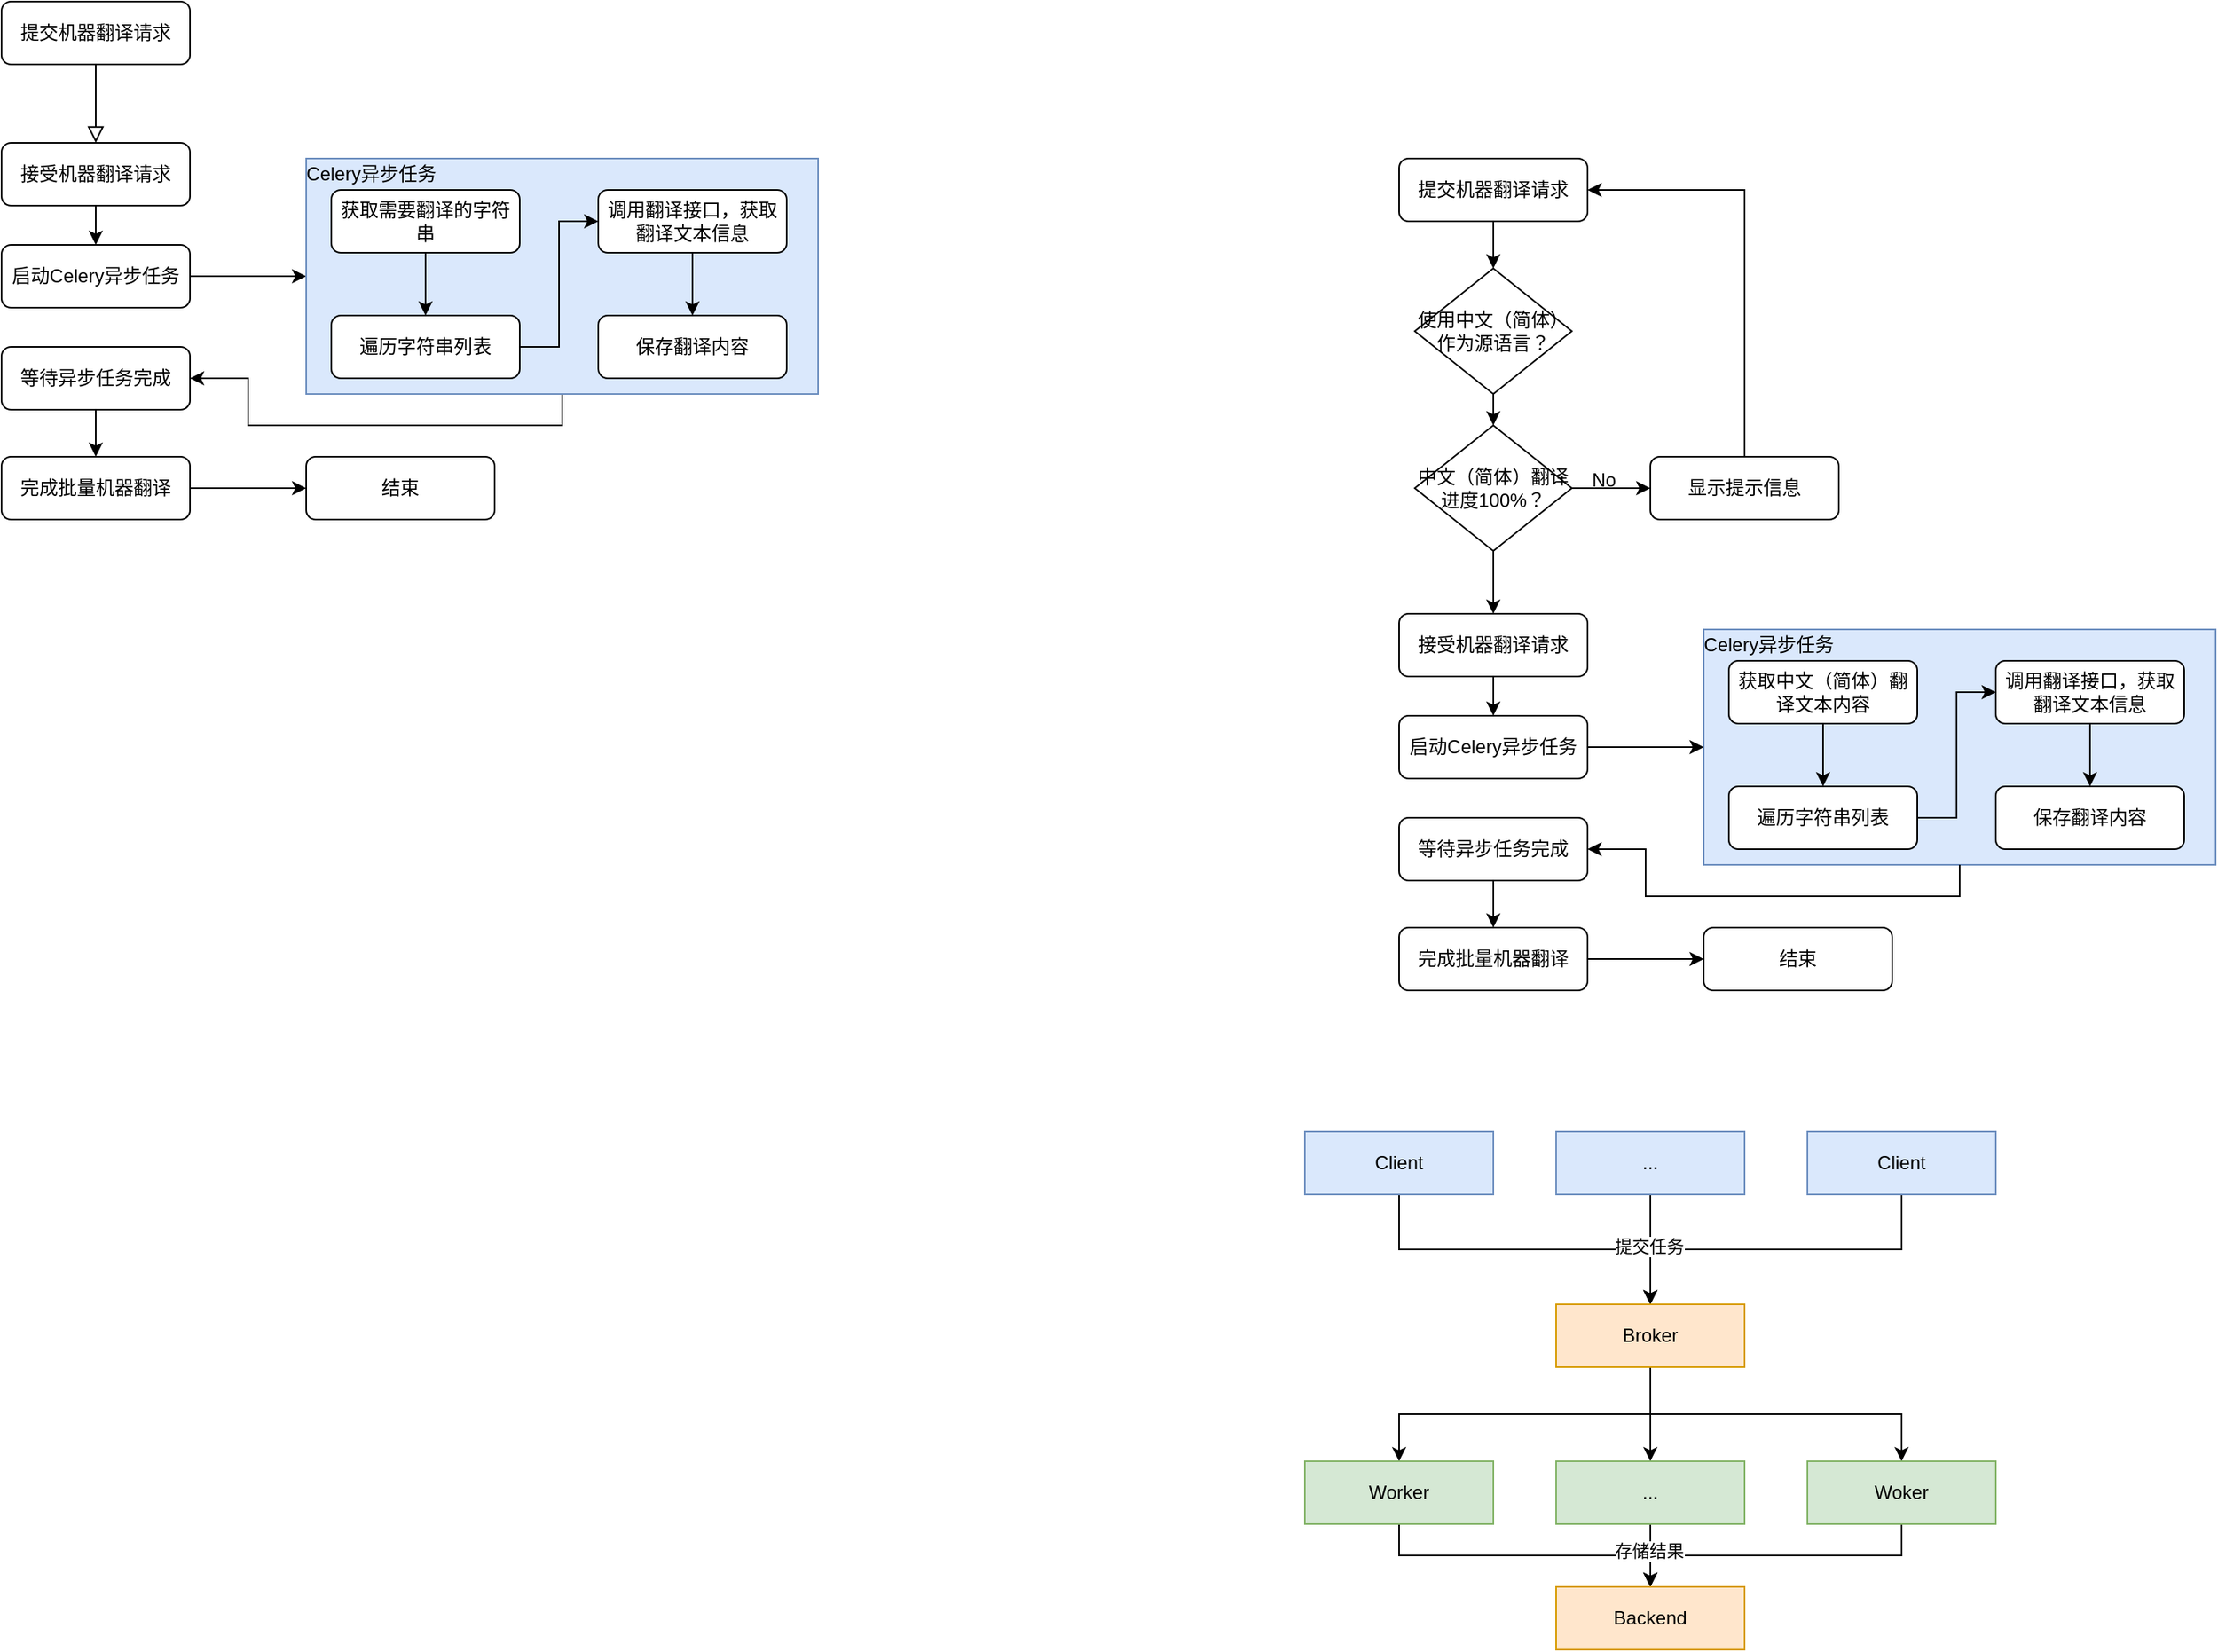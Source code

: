 <mxfile version="21.2.2" type="github">
  <diagram id="C5RBs43oDa-KdzZeNtuy" name="Page-1">
    <mxGraphModel dx="1434" dy="750" grid="1" gridSize="10" guides="1" tooltips="1" connect="1" arrows="1" fold="1" page="1" pageScale="1" pageWidth="827" pageHeight="1169" math="0" shadow="0">
      <root>
        <mxCell id="WIyWlLk6GJQsqaUBKTNV-0" />
        <mxCell id="WIyWlLk6GJQsqaUBKTNV-1" parent="WIyWlLk6GJQsqaUBKTNV-0" />
        <mxCell id="vWsim1BH9OkrU2xUrlqa-30" style="edgeStyle=orthogonalEdgeStyle;rounded=0;orthogonalLoop=1;jettySize=auto;html=1;exitX=0.5;exitY=1;exitDx=0;exitDy=0;entryX=1;entryY=0.5;entryDx=0;entryDy=0;" edge="1" parent="WIyWlLk6GJQsqaUBKTNV-1" source="vWsim1BH9OkrU2xUrlqa-25" target="vWsim1BH9OkrU2xUrlqa-28">
          <mxGeometry relative="1" as="geometry" />
        </mxCell>
        <mxCell id="vWsim1BH9OkrU2xUrlqa-0" value="" style="rounded=0;html=1;jettySize=auto;orthogonalLoop=1;fontSize=11;endArrow=block;endFill=0;endSize=8;strokeWidth=1;shadow=0;labelBackgroundColor=none;edgeStyle=orthogonalEdgeStyle;" edge="1" parent="WIyWlLk6GJQsqaUBKTNV-1" source="vWsim1BH9OkrU2xUrlqa-1">
          <mxGeometry relative="1" as="geometry">
            <mxPoint x="220" y="170" as="targetPoint" />
          </mxGeometry>
        </mxCell>
        <mxCell id="vWsim1BH9OkrU2xUrlqa-1" value="提交机器翻译请求" style="rounded=1;whiteSpace=wrap;html=1;fontSize=12;glass=0;strokeWidth=1;shadow=0;" vertex="1" parent="WIyWlLk6GJQsqaUBKTNV-1">
          <mxGeometry x="160" y="80" width="120" height="40" as="geometry" />
        </mxCell>
        <mxCell id="vWsim1BH9OkrU2xUrlqa-32" style="edgeStyle=orthogonalEdgeStyle;rounded=0;orthogonalLoop=1;jettySize=auto;html=1;exitX=0.5;exitY=1;exitDx=0;exitDy=0;entryX=0.5;entryY=0;entryDx=0;entryDy=0;" edge="1" parent="WIyWlLk6GJQsqaUBKTNV-1" source="vWsim1BH9OkrU2xUrlqa-15" target="vWsim1BH9OkrU2xUrlqa-23">
          <mxGeometry relative="1" as="geometry" />
        </mxCell>
        <mxCell id="vWsim1BH9OkrU2xUrlqa-15" value="接受机器翻译请求" style="rounded=1;whiteSpace=wrap;html=1;fontSize=12;glass=0;strokeWidth=1;shadow=0;" vertex="1" parent="WIyWlLk6GJQsqaUBKTNV-1">
          <mxGeometry x="160" y="170" width="120" height="40" as="geometry" />
        </mxCell>
        <mxCell id="vWsim1BH9OkrU2xUrlqa-27" style="edgeStyle=orthogonalEdgeStyle;rounded=0;orthogonalLoop=1;jettySize=auto;html=1;exitX=1;exitY=0.5;exitDx=0;exitDy=0;entryX=0;entryY=0.5;entryDx=0;entryDy=0;" edge="1" parent="WIyWlLk6GJQsqaUBKTNV-1" source="vWsim1BH9OkrU2xUrlqa-23" target="vWsim1BH9OkrU2xUrlqa-25">
          <mxGeometry relative="1" as="geometry" />
        </mxCell>
        <mxCell id="vWsim1BH9OkrU2xUrlqa-23" value="启动Celery异步任务" style="rounded=1;whiteSpace=wrap;html=1;fontSize=12;glass=0;strokeWidth=1;shadow=0;" vertex="1" parent="WIyWlLk6GJQsqaUBKTNV-1">
          <mxGeometry x="160" y="235" width="120" height="40" as="geometry" />
        </mxCell>
        <mxCell id="vWsim1BH9OkrU2xUrlqa-31" style="edgeStyle=orthogonalEdgeStyle;rounded=0;orthogonalLoop=1;jettySize=auto;html=1;exitX=0.5;exitY=1;exitDx=0;exitDy=0;entryX=0.5;entryY=0;entryDx=0;entryDy=0;" edge="1" parent="WIyWlLk6GJQsqaUBKTNV-1" source="vWsim1BH9OkrU2xUrlqa-28" target="vWsim1BH9OkrU2xUrlqa-29">
          <mxGeometry relative="1" as="geometry" />
        </mxCell>
        <mxCell id="vWsim1BH9OkrU2xUrlqa-28" value="等待异步任务完成" style="rounded=1;whiteSpace=wrap;html=1;fontSize=12;glass=0;strokeWidth=1;shadow=0;" vertex="1" parent="WIyWlLk6GJQsqaUBKTNV-1">
          <mxGeometry x="160" y="300" width="120" height="40" as="geometry" />
        </mxCell>
        <mxCell id="vWsim1BH9OkrU2xUrlqa-35" style="edgeStyle=orthogonalEdgeStyle;rounded=0;orthogonalLoop=1;jettySize=auto;html=1;exitX=1;exitY=0.5;exitDx=0;exitDy=0;entryX=0;entryY=0.5;entryDx=0;entryDy=0;" edge="1" parent="WIyWlLk6GJQsqaUBKTNV-1" source="vWsim1BH9OkrU2xUrlqa-29" target="vWsim1BH9OkrU2xUrlqa-33">
          <mxGeometry relative="1" as="geometry" />
        </mxCell>
        <mxCell id="vWsim1BH9OkrU2xUrlqa-29" value="完成批量机器翻译" style="rounded=1;whiteSpace=wrap;html=1;fontSize=12;glass=0;strokeWidth=1;shadow=0;" vertex="1" parent="WIyWlLk6GJQsqaUBKTNV-1">
          <mxGeometry x="160" y="370" width="120" height="40" as="geometry" />
        </mxCell>
        <mxCell id="vWsim1BH9OkrU2xUrlqa-33" value="结束" style="rounded=1;whiteSpace=wrap;html=1;fontSize=12;glass=0;strokeWidth=1;shadow=0;" vertex="1" parent="WIyWlLk6GJQsqaUBKTNV-1">
          <mxGeometry x="354" y="370" width="120" height="40" as="geometry" />
        </mxCell>
        <mxCell id="vWsim1BH9OkrU2xUrlqa-72" value="" style="group" vertex="1" connectable="0" parent="WIyWlLk6GJQsqaUBKTNV-1">
          <mxGeometry x="340" y="175" width="340" height="155" as="geometry" />
        </mxCell>
        <mxCell id="vWsim1BH9OkrU2xUrlqa-25" value="" style="rounded=0;whiteSpace=wrap;html=1;fillColor=#dae8fc;strokeColor=#6c8ebf;" vertex="1" parent="vWsim1BH9OkrU2xUrlqa-72">
          <mxGeometry x="14" y="5" width="326" height="150" as="geometry" />
        </mxCell>
        <mxCell id="vWsim1BH9OkrU2xUrlqa-24" value="" style="group" vertex="1" connectable="0" parent="vWsim1BH9OkrU2xUrlqa-72">
          <mxGeometry x="30" y="25" width="290" height="120" as="geometry" />
        </mxCell>
        <mxCell id="vWsim1BH9OkrU2xUrlqa-16" value="获取需要翻译的字符串" style="rounded=1;whiteSpace=wrap;html=1;fontSize=12;glass=0;strokeWidth=1;shadow=0;" vertex="1" parent="vWsim1BH9OkrU2xUrlqa-24">
          <mxGeometry width="120" height="40" as="geometry" />
        </mxCell>
        <mxCell id="vWsim1BH9OkrU2xUrlqa-17" value="遍历字符串列表" style="rounded=1;whiteSpace=wrap;html=1;fontSize=12;glass=0;strokeWidth=1;shadow=0;" vertex="1" parent="vWsim1BH9OkrU2xUrlqa-24">
          <mxGeometry y="80" width="120" height="40" as="geometry" />
        </mxCell>
        <mxCell id="vWsim1BH9OkrU2xUrlqa-20" style="edgeStyle=orthogonalEdgeStyle;rounded=0;orthogonalLoop=1;jettySize=auto;html=1;exitX=0.5;exitY=1;exitDx=0;exitDy=0;entryX=0.5;entryY=0;entryDx=0;entryDy=0;" edge="1" parent="vWsim1BH9OkrU2xUrlqa-24" source="vWsim1BH9OkrU2xUrlqa-16" target="vWsim1BH9OkrU2xUrlqa-17">
          <mxGeometry relative="1" as="geometry" />
        </mxCell>
        <mxCell id="vWsim1BH9OkrU2xUrlqa-18" value="调用翻译接口，获取翻译文本信息" style="rounded=1;whiteSpace=wrap;html=1;fontSize=12;glass=0;strokeWidth=1;shadow=0;" vertex="1" parent="vWsim1BH9OkrU2xUrlqa-24">
          <mxGeometry x="170" width="120" height="40" as="geometry" />
        </mxCell>
        <mxCell id="vWsim1BH9OkrU2xUrlqa-21" style="edgeStyle=orthogonalEdgeStyle;rounded=0;orthogonalLoop=1;jettySize=auto;html=1;exitX=1;exitY=0.5;exitDx=0;exitDy=0;entryX=0;entryY=0.5;entryDx=0;entryDy=0;" edge="1" parent="vWsim1BH9OkrU2xUrlqa-24" source="vWsim1BH9OkrU2xUrlqa-17" target="vWsim1BH9OkrU2xUrlqa-18">
          <mxGeometry relative="1" as="geometry" />
        </mxCell>
        <mxCell id="vWsim1BH9OkrU2xUrlqa-19" value="保存翻译内容" style="rounded=1;whiteSpace=wrap;html=1;fontSize=12;glass=0;strokeWidth=1;shadow=0;" vertex="1" parent="vWsim1BH9OkrU2xUrlqa-24">
          <mxGeometry x="170" y="80" width="120" height="40" as="geometry" />
        </mxCell>
        <mxCell id="vWsim1BH9OkrU2xUrlqa-22" style="edgeStyle=orthogonalEdgeStyle;rounded=0;orthogonalLoop=1;jettySize=auto;html=1;exitX=0.5;exitY=1;exitDx=0;exitDy=0;entryX=0.5;entryY=0;entryDx=0;entryDy=0;" edge="1" parent="vWsim1BH9OkrU2xUrlqa-24" source="vWsim1BH9OkrU2xUrlqa-18" target="vWsim1BH9OkrU2xUrlqa-19">
          <mxGeometry relative="1" as="geometry" />
        </mxCell>
        <mxCell id="vWsim1BH9OkrU2xUrlqa-26" value="Celery异步任务" style="text;html=1;align=center;verticalAlign=middle;resizable=0;points=[];autosize=1;strokeColor=none;fillColor=none;" vertex="1" parent="vWsim1BH9OkrU2xUrlqa-72">
          <mxGeometry width="110" height="30" as="geometry" />
        </mxCell>
        <mxCell id="vWsim1BH9OkrU2xUrlqa-117" value="" style="group" vertex="1" connectable="0" parent="WIyWlLk6GJQsqaUBKTNV-1">
          <mxGeometry x="1050" y="180" width="520" height="530" as="geometry" />
        </mxCell>
        <mxCell id="vWsim1BH9OkrU2xUrlqa-87" value="提交机器翻译请求" style="rounded=1;whiteSpace=wrap;html=1;fontSize=12;glass=0;strokeWidth=1;shadow=0;" vertex="1" parent="vWsim1BH9OkrU2xUrlqa-117">
          <mxGeometry width="120" height="40" as="geometry" />
        </mxCell>
        <mxCell id="vWsim1BH9OkrU2xUrlqa-89" value="接受机器翻译请求" style="rounded=1;whiteSpace=wrap;html=1;fontSize=12;glass=0;strokeWidth=1;shadow=0;" vertex="1" parent="vWsim1BH9OkrU2xUrlqa-117">
          <mxGeometry y="290" width="120" height="40" as="geometry" />
        </mxCell>
        <mxCell id="vWsim1BH9OkrU2xUrlqa-91" value="启动Celery异步任务" style="rounded=1;whiteSpace=wrap;html=1;fontSize=12;glass=0;strokeWidth=1;shadow=0;" vertex="1" parent="vWsim1BH9OkrU2xUrlqa-117">
          <mxGeometry y="355" width="120" height="40" as="geometry" />
        </mxCell>
        <mxCell id="vWsim1BH9OkrU2xUrlqa-88" style="edgeStyle=orthogonalEdgeStyle;rounded=0;orthogonalLoop=1;jettySize=auto;html=1;exitX=0.5;exitY=1;exitDx=0;exitDy=0;entryX=0.5;entryY=0;entryDx=0;entryDy=0;" edge="1" parent="vWsim1BH9OkrU2xUrlqa-117" source="vWsim1BH9OkrU2xUrlqa-89" target="vWsim1BH9OkrU2xUrlqa-91">
          <mxGeometry relative="1" as="geometry" />
        </mxCell>
        <mxCell id="vWsim1BH9OkrU2xUrlqa-93" value="等待异步任务完成" style="rounded=1;whiteSpace=wrap;html=1;fontSize=12;glass=0;strokeWidth=1;shadow=0;" vertex="1" parent="vWsim1BH9OkrU2xUrlqa-117">
          <mxGeometry y="420" width="120" height="40" as="geometry" />
        </mxCell>
        <mxCell id="vWsim1BH9OkrU2xUrlqa-95" value="完成批量机器翻译" style="rounded=1;whiteSpace=wrap;html=1;fontSize=12;glass=0;strokeWidth=1;shadow=0;" vertex="1" parent="vWsim1BH9OkrU2xUrlqa-117">
          <mxGeometry y="490" width="120" height="40" as="geometry" />
        </mxCell>
        <mxCell id="vWsim1BH9OkrU2xUrlqa-92" style="edgeStyle=orthogonalEdgeStyle;rounded=0;orthogonalLoop=1;jettySize=auto;html=1;exitX=0.5;exitY=1;exitDx=0;exitDy=0;entryX=0.5;entryY=0;entryDx=0;entryDy=0;" edge="1" parent="vWsim1BH9OkrU2xUrlqa-117" source="vWsim1BH9OkrU2xUrlqa-93" target="vWsim1BH9OkrU2xUrlqa-95">
          <mxGeometry relative="1" as="geometry" />
        </mxCell>
        <mxCell id="vWsim1BH9OkrU2xUrlqa-96" value="结束" style="rounded=1;whiteSpace=wrap;html=1;fontSize=12;glass=0;strokeWidth=1;shadow=0;" vertex="1" parent="vWsim1BH9OkrU2xUrlqa-117">
          <mxGeometry x="194" y="490" width="120" height="40" as="geometry" />
        </mxCell>
        <mxCell id="vWsim1BH9OkrU2xUrlqa-94" style="edgeStyle=orthogonalEdgeStyle;rounded=0;orthogonalLoop=1;jettySize=auto;html=1;exitX=1;exitY=0.5;exitDx=0;exitDy=0;entryX=0;entryY=0.5;entryDx=0;entryDy=0;" edge="1" parent="vWsim1BH9OkrU2xUrlqa-117" source="vWsim1BH9OkrU2xUrlqa-95" target="vWsim1BH9OkrU2xUrlqa-96">
          <mxGeometry relative="1" as="geometry" />
        </mxCell>
        <mxCell id="vWsim1BH9OkrU2xUrlqa-98" value="使用中文（简体）作为源语言？" style="rhombus;whiteSpace=wrap;html=1;" vertex="1" parent="vWsim1BH9OkrU2xUrlqa-117">
          <mxGeometry x="10" y="70" width="100" height="80" as="geometry" />
        </mxCell>
        <mxCell id="vWsim1BH9OkrU2xUrlqa-86" style="edgeStyle=orthogonalEdgeStyle;rounded=0;orthogonalLoop=1;jettySize=auto;html=1;exitX=0.5;exitY=1;exitDx=0;exitDy=0;entryX=0.5;entryY=0;entryDx=0;entryDy=0;" edge="1" parent="vWsim1BH9OkrU2xUrlqa-117" source="vWsim1BH9OkrU2xUrlqa-87" target="vWsim1BH9OkrU2xUrlqa-98">
          <mxGeometry relative="1" as="geometry" />
        </mxCell>
        <mxCell id="vWsim1BH9OkrU2xUrlqa-100" style="edgeStyle=orthogonalEdgeStyle;rounded=0;orthogonalLoop=1;jettySize=auto;html=1;exitX=0.5;exitY=1;exitDx=0;exitDy=0;entryX=0.5;entryY=0;entryDx=0;entryDy=0;" edge="1" parent="vWsim1BH9OkrU2xUrlqa-117" source="vWsim1BH9OkrU2xUrlqa-101" target="vWsim1BH9OkrU2xUrlqa-89">
          <mxGeometry relative="1" as="geometry" />
        </mxCell>
        <mxCell id="vWsim1BH9OkrU2xUrlqa-101" value="中文（简体）翻译进度100%？" style="rhombus;whiteSpace=wrap;html=1;" vertex="1" parent="vWsim1BH9OkrU2xUrlqa-117">
          <mxGeometry x="10" y="170" width="100" height="80" as="geometry" />
        </mxCell>
        <mxCell id="vWsim1BH9OkrU2xUrlqa-97" style="edgeStyle=orthogonalEdgeStyle;rounded=0;orthogonalLoop=1;jettySize=auto;html=1;exitX=0.5;exitY=1;exitDx=0;exitDy=0;entryX=0.5;entryY=0;entryDx=0;entryDy=0;" edge="1" parent="vWsim1BH9OkrU2xUrlqa-117" source="vWsim1BH9OkrU2xUrlqa-98" target="vWsim1BH9OkrU2xUrlqa-101">
          <mxGeometry relative="1" as="geometry" />
        </mxCell>
        <mxCell id="vWsim1BH9OkrU2xUrlqa-102" style="edgeStyle=orthogonalEdgeStyle;rounded=0;orthogonalLoop=1;jettySize=auto;html=1;exitX=0.5;exitY=0;exitDx=0;exitDy=0;entryX=1;entryY=0.5;entryDx=0;entryDy=0;" edge="1" parent="vWsim1BH9OkrU2xUrlqa-117" source="vWsim1BH9OkrU2xUrlqa-103" target="vWsim1BH9OkrU2xUrlqa-87">
          <mxGeometry relative="1" as="geometry" />
        </mxCell>
        <mxCell id="vWsim1BH9OkrU2xUrlqa-103" value="显示提示信息" style="rounded=1;whiteSpace=wrap;html=1;fontSize=12;glass=0;strokeWidth=1;shadow=0;" vertex="1" parent="vWsim1BH9OkrU2xUrlqa-117">
          <mxGeometry x="160" y="190" width="120" height="40" as="geometry" />
        </mxCell>
        <mxCell id="vWsim1BH9OkrU2xUrlqa-99" style="edgeStyle=orthogonalEdgeStyle;rounded=0;orthogonalLoop=1;jettySize=auto;html=1;exitX=1;exitY=0.5;exitDx=0;exitDy=0;entryX=0;entryY=0.5;entryDx=0;entryDy=0;" edge="1" parent="vWsim1BH9OkrU2xUrlqa-117" source="vWsim1BH9OkrU2xUrlqa-101" target="vWsim1BH9OkrU2xUrlqa-103">
          <mxGeometry relative="1" as="geometry" />
        </mxCell>
        <mxCell id="vWsim1BH9OkrU2xUrlqa-104" value="No" style="text;html=1;align=center;verticalAlign=middle;resizable=0;points=[];autosize=1;strokeColor=none;fillColor=none;" vertex="1" parent="vWsim1BH9OkrU2xUrlqa-117">
          <mxGeometry x="110" y="190" width="40" height="30" as="geometry" />
        </mxCell>
        <mxCell id="vWsim1BH9OkrU2xUrlqa-105" value="" style="group" vertex="1" connectable="0" parent="vWsim1BH9OkrU2xUrlqa-117">
          <mxGeometry x="180" y="295" width="340" height="155" as="geometry" />
        </mxCell>
        <mxCell id="vWsim1BH9OkrU2xUrlqa-106" value="" style="rounded=0;whiteSpace=wrap;html=1;fillColor=#dae8fc;strokeColor=#6c8ebf;" vertex="1" parent="vWsim1BH9OkrU2xUrlqa-105">
          <mxGeometry x="14" y="5" width="326" height="150" as="geometry" />
        </mxCell>
        <mxCell id="vWsim1BH9OkrU2xUrlqa-107" value="" style="group" vertex="1" connectable="0" parent="vWsim1BH9OkrU2xUrlqa-105">
          <mxGeometry x="30" y="25" width="290" height="120" as="geometry" />
        </mxCell>
        <mxCell id="vWsim1BH9OkrU2xUrlqa-108" value="获取中文（简体）翻译文本内容" style="rounded=1;whiteSpace=wrap;html=1;fontSize=12;glass=0;strokeWidth=1;shadow=0;" vertex="1" parent="vWsim1BH9OkrU2xUrlqa-107">
          <mxGeometry width="120" height="40" as="geometry" />
        </mxCell>
        <mxCell id="vWsim1BH9OkrU2xUrlqa-109" value="遍历字符串列表" style="rounded=1;whiteSpace=wrap;html=1;fontSize=12;glass=0;strokeWidth=1;shadow=0;" vertex="1" parent="vWsim1BH9OkrU2xUrlqa-107">
          <mxGeometry y="80" width="120" height="40" as="geometry" />
        </mxCell>
        <mxCell id="vWsim1BH9OkrU2xUrlqa-110" style="edgeStyle=orthogonalEdgeStyle;rounded=0;orthogonalLoop=1;jettySize=auto;html=1;exitX=0.5;exitY=1;exitDx=0;exitDy=0;entryX=0.5;entryY=0;entryDx=0;entryDy=0;" edge="1" parent="vWsim1BH9OkrU2xUrlqa-107" source="vWsim1BH9OkrU2xUrlqa-108" target="vWsim1BH9OkrU2xUrlqa-109">
          <mxGeometry relative="1" as="geometry" />
        </mxCell>
        <mxCell id="vWsim1BH9OkrU2xUrlqa-111" value="调用翻译接口，获取翻译文本信息" style="rounded=1;whiteSpace=wrap;html=1;fontSize=12;glass=0;strokeWidth=1;shadow=0;" vertex="1" parent="vWsim1BH9OkrU2xUrlqa-107">
          <mxGeometry x="170" width="120" height="40" as="geometry" />
        </mxCell>
        <mxCell id="vWsim1BH9OkrU2xUrlqa-112" style="edgeStyle=orthogonalEdgeStyle;rounded=0;orthogonalLoop=1;jettySize=auto;html=1;exitX=1;exitY=0.5;exitDx=0;exitDy=0;entryX=0;entryY=0.5;entryDx=0;entryDy=0;" edge="1" parent="vWsim1BH9OkrU2xUrlqa-107" source="vWsim1BH9OkrU2xUrlqa-109" target="vWsim1BH9OkrU2xUrlqa-111">
          <mxGeometry relative="1" as="geometry" />
        </mxCell>
        <mxCell id="vWsim1BH9OkrU2xUrlqa-113" value="保存翻译内容" style="rounded=1;whiteSpace=wrap;html=1;fontSize=12;glass=0;strokeWidth=1;shadow=0;" vertex="1" parent="vWsim1BH9OkrU2xUrlqa-107">
          <mxGeometry x="170" y="80" width="120" height="40" as="geometry" />
        </mxCell>
        <mxCell id="vWsim1BH9OkrU2xUrlqa-114" style="edgeStyle=orthogonalEdgeStyle;rounded=0;orthogonalLoop=1;jettySize=auto;html=1;exitX=0.5;exitY=1;exitDx=0;exitDy=0;entryX=0.5;entryY=0;entryDx=0;entryDy=0;" edge="1" parent="vWsim1BH9OkrU2xUrlqa-107" source="vWsim1BH9OkrU2xUrlqa-111" target="vWsim1BH9OkrU2xUrlqa-113">
          <mxGeometry relative="1" as="geometry" />
        </mxCell>
        <mxCell id="vWsim1BH9OkrU2xUrlqa-115" value="Celery异步任务" style="text;html=1;align=center;verticalAlign=middle;resizable=0;points=[];autosize=1;strokeColor=none;fillColor=none;" vertex="1" parent="vWsim1BH9OkrU2xUrlqa-105">
          <mxGeometry width="110" height="30" as="geometry" />
        </mxCell>
        <mxCell id="vWsim1BH9OkrU2xUrlqa-90" style="edgeStyle=orthogonalEdgeStyle;rounded=0;orthogonalLoop=1;jettySize=auto;html=1;exitX=1;exitY=0.5;exitDx=0;exitDy=0;entryX=0;entryY=0.5;entryDx=0;entryDy=0;" edge="1" parent="vWsim1BH9OkrU2xUrlqa-117" source="vWsim1BH9OkrU2xUrlqa-91" target="vWsim1BH9OkrU2xUrlqa-106">
          <mxGeometry relative="1" as="geometry" />
        </mxCell>
        <mxCell id="vWsim1BH9OkrU2xUrlqa-116" style="edgeStyle=orthogonalEdgeStyle;rounded=0;orthogonalLoop=1;jettySize=auto;html=1;exitX=0.5;exitY=1;exitDx=0;exitDy=0;entryX=1;entryY=0.5;entryDx=0;entryDy=0;" edge="1" parent="vWsim1BH9OkrU2xUrlqa-117" source="vWsim1BH9OkrU2xUrlqa-106" target="vWsim1BH9OkrU2xUrlqa-93">
          <mxGeometry relative="1" as="geometry" />
        </mxCell>
        <mxCell id="vWsim1BH9OkrU2xUrlqa-127" style="edgeStyle=orthogonalEdgeStyle;rounded=0;orthogonalLoop=1;jettySize=auto;html=1;exitX=0.5;exitY=1;exitDx=0;exitDy=0;entryX=0.5;entryY=0;entryDx=0;entryDy=0;" edge="1" parent="WIyWlLk6GJQsqaUBKTNV-1" source="vWsim1BH9OkrU2xUrlqa-118" target="vWsim1BH9OkrU2xUrlqa-122">
          <mxGeometry relative="1" as="geometry" />
        </mxCell>
        <mxCell id="vWsim1BH9OkrU2xUrlqa-118" value="Client" style="rounded=0;whiteSpace=wrap;html=1;fillColor=#dae8fc;strokeColor=#6c8ebf;" vertex="1" parent="WIyWlLk6GJQsqaUBKTNV-1">
          <mxGeometry x="990" y="800" width="120" height="40" as="geometry" />
        </mxCell>
        <mxCell id="vWsim1BH9OkrU2xUrlqa-128" style="edgeStyle=orthogonalEdgeStyle;rounded=0;orthogonalLoop=1;jettySize=auto;html=1;exitX=0.5;exitY=1;exitDx=0;exitDy=0;" edge="1" parent="WIyWlLk6GJQsqaUBKTNV-1" source="vWsim1BH9OkrU2xUrlqa-120">
          <mxGeometry relative="1" as="geometry">
            <mxPoint x="1210" y="910" as="targetPoint" />
          </mxGeometry>
        </mxCell>
        <mxCell id="vWsim1BH9OkrU2xUrlqa-120" value="..." style="rounded=0;whiteSpace=wrap;html=1;fillColor=#dae8fc;strokeColor=#6c8ebf;" vertex="1" parent="WIyWlLk6GJQsqaUBKTNV-1">
          <mxGeometry x="1150" y="800" width="120" height="40" as="geometry" />
        </mxCell>
        <mxCell id="vWsim1BH9OkrU2xUrlqa-129" style="edgeStyle=orthogonalEdgeStyle;rounded=0;orthogonalLoop=1;jettySize=auto;html=1;exitX=0.5;exitY=1;exitDx=0;exitDy=0;entryX=0.5;entryY=0;entryDx=0;entryDy=0;" edge="1" parent="WIyWlLk6GJQsqaUBKTNV-1" source="vWsim1BH9OkrU2xUrlqa-121" target="vWsim1BH9OkrU2xUrlqa-122">
          <mxGeometry relative="1" as="geometry" />
        </mxCell>
        <mxCell id="vWsim1BH9OkrU2xUrlqa-130" value="提交任务" style="edgeLabel;html=1;align=center;verticalAlign=middle;resizable=0;points=[];" vertex="1" connectable="0" parent="vWsim1BH9OkrU2xUrlqa-129">
          <mxGeometry x="0.696" y="-2" relative="1" as="geometry">
            <mxPoint x="1" y="-2" as="offset" />
          </mxGeometry>
        </mxCell>
        <mxCell id="vWsim1BH9OkrU2xUrlqa-121" value="Client" style="rounded=0;whiteSpace=wrap;html=1;fillColor=#dae8fc;strokeColor=#6c8ebf;" vertex="1" parent="WIyWlLk6GJQsqaUBKTNV-1">
          <mxGeometry x="1310" y="800" width="120" height="40" as="geometry" />
        </mxCell>
        <mxCell id="vWsim1BH9OkrU2xUrlqa-131" style="edgeStyle=orthogonalEdgeStyle;rounded=0;orthogonalLoop=1;jettySize=auto;html=1;exitX=0.5;exitY=1;exitDx=0;exitDy=0;entryX=0.5;entryY=0;entryDx=0;entryDy=0;" edge="1" parent="WIyWlLk6GJQsqaUBKTNV-1" source="vWsim1BH9OkrU2xUrlqa-122" target="vWsim1BH9OkrU2xUrlqa-124">
          <mxGeometry relative="1" as="geometry" />
        </mxCell>
        <mxCell id="vWsim1BH9OkrU2xUrlqa-132" style="edgeStyle=orthogonalEdgeStyle;rounded=0;orthogonalLoop=1;jettySize=auto;html=1;exitX=0.5;exitY=1;exitDx=0;exitDy=0;entryX=0.5;entryY=0;entryDx=0;entryDy=0;" edge="1" parent="WIyWlLk6GJQsqaUBKTNV-1" source="vWsim1BH9OkrU2xUrlqa-122" target="vWsim1BH9OkrU2xUrlqa-123">
          <mxGeometry relative="1" as="geometry" />
        </mxCell>
        <mxCell id="vWsim1BH9OkrU2xUrlqa-133" style="edgeStyle=orthogonalEdgeStyle;rounded=0;orthogonalLoop=1;jettySize=auto;html=1;exitX=0.5;exitY=1;exitDx=0;exitDy=0;entryX=0.5;entryY=0;entryDx=0;entryDy=0;" edge="1" parent="WIyWlLk6GJQsqaUBKTNV-1" source="vWsim1BH9OkrU2xUrlqa-122" target="vWsim1BH9OkrU2xUrlqa-125">
          <mxGeometry relative="1" as="geometry" />
        </mxCell>
        <mxCell id="vWsim1BH9OkrU2xUrlqa-122" value="Broker" style="rounded=0;whiteSpace=wrap;html=1;fillColor=#ffe6cc;strokeColor=#d79b00;" vertex="1" parent="WIyWlLk6GJQsqaUBKTNV-1">
          <mxGeometry x="1150" y="910" width="120" height="40" as="geometry" />
        </mxCell>
        <mxCell id="vWsim1BH9OkrU2xUrlqa-137" style="edgeStyle=orthogonalEdgeStyle;rounded=0;orthogonalLoop=1;jettySize=auto;html=1;exitX=0.5;exitY=1;exitDx=0;exitDy=0;entryX=0.5;entryY=0;entryDx=0;entryDy=0;" edge="1" parent="WIyWlLk6GJQsqaUBKTNV-1" source="vWsim1BH9OkrU2xUrlqa-123" target="vWsim1BH9OkrU2xUrlqa-126">
          <mxGeometry relative="1" as="geometry" />
        </mxCell>
        <mxCell id="vWsim1BH9OkrU2xUrlqa-123" value="Worker" style="rounded=0;whiteSpace=wrap;html=1;fillColor=#d5e8d4;strokeColor=#82b366;" vertex="1" parent="WIyWlLk6GJQsqaUBKTNV-1">
          <mxGeometry x="990" y="1010" width="120" height="40" as="geometry" />
        </mxCell>
        <mxCell id="vWsim1BH9OkrU2xUrlqa-134" style="edgeStyle=orthogonalEdgeStyle;rounded=0;orthogonalLoop=1;jettySize=auto;html=1;exitX=0.5;exitY=1;exitDx=0;exitDy=0;entryX=0.5;entryY=0;entryDx=0;entryDy=0;" edge="1" parent="WIyWlLk6GJQsqaUBKTNV-1" source="vWsim1BH9OkrU2xUrlqa-124" target="vWsim1BH9OkrU2xUrlqa-126">
          <mxGeometry relative="1" as="geometry" />
        </mxCell>
        <mxCell id="vWsim1BH9OkrU2xUrlqa-124" value="..." style="rounded=0;whiteSpace=wrap;html=1;fillColor=#d5e8d4;strokeColor=#82b366;" vertex="1" parent="WIyWlLk6GJQsqaUBKTNV-1">
          <mxGeometry x="1150" y="1010" width="120" height="40" as="geometry" />
        </mxCell>
        <mxCell id="vWsim1BH9OkrU2xUrlqa-135" style="edgeStyle=orthogonalEdgeStyle;rounded=0;orthogonalLoop=1;jettySize=auto;html=1;exitX=0.5;exitY=1;exitDx=0;exitDy=0;" edge="1" parent="WIyWlLk6GJQsqaUBKTNV-1" source="vWsim1BH9OkrU2xUrlqa-125" target="vWsim1BH9OkrU2xUrlqa-126">
          <mxGeometry relative="1" as="geometry" />
        </mxCell>
        <mxCell id="vWsim1BH9OkrU2xUrlqa-138" value="存储结果" style="edgeLabel;html=1;align=center;verticalAlign=middle;resizable=0;points=[];" vertex="1" connectable="0" parent="vWsim1BH9OkrU2xUrlqa-135">
          <mxGeometry x="0.8" y="-3" relative="1" as="geometry">
            <mxPoint x="2" y="-3" as="offset" />
          </mxGeometry>
        </mxCell>
        <mxCell id="vWsim1BH9OkrU2xUrlqa-125" value="Woker" style="rounded=0;whiteSpace=wrap;html=1;fillColor=#d5e8d4;strokeColor=#82b366;" vertex="1" parent="WIyWlLk6GJQsqaUBKTNV-1">
          <mxGeometry x="1310" y="1010" width="120" height="40" as="geometry" />
        </mxCell>
        <mxCell id="vWsim1BH9OkrU2xUrlqa-126" value="Backend" style="rounded=0;whiteSpace=wrap;html=1;fillColor=#ffe6cc;strokeColor=#d79b00;" vertex="1" parent="WIyWlLk6GJQsqaUBKTNV-1">
          <mxGeometry x="1150" y="1090" width="120" height="40" as="geometry" />
        </mxCell>
      </root>
    </mxGraphModel>
  </diagram>
</mxfile>
